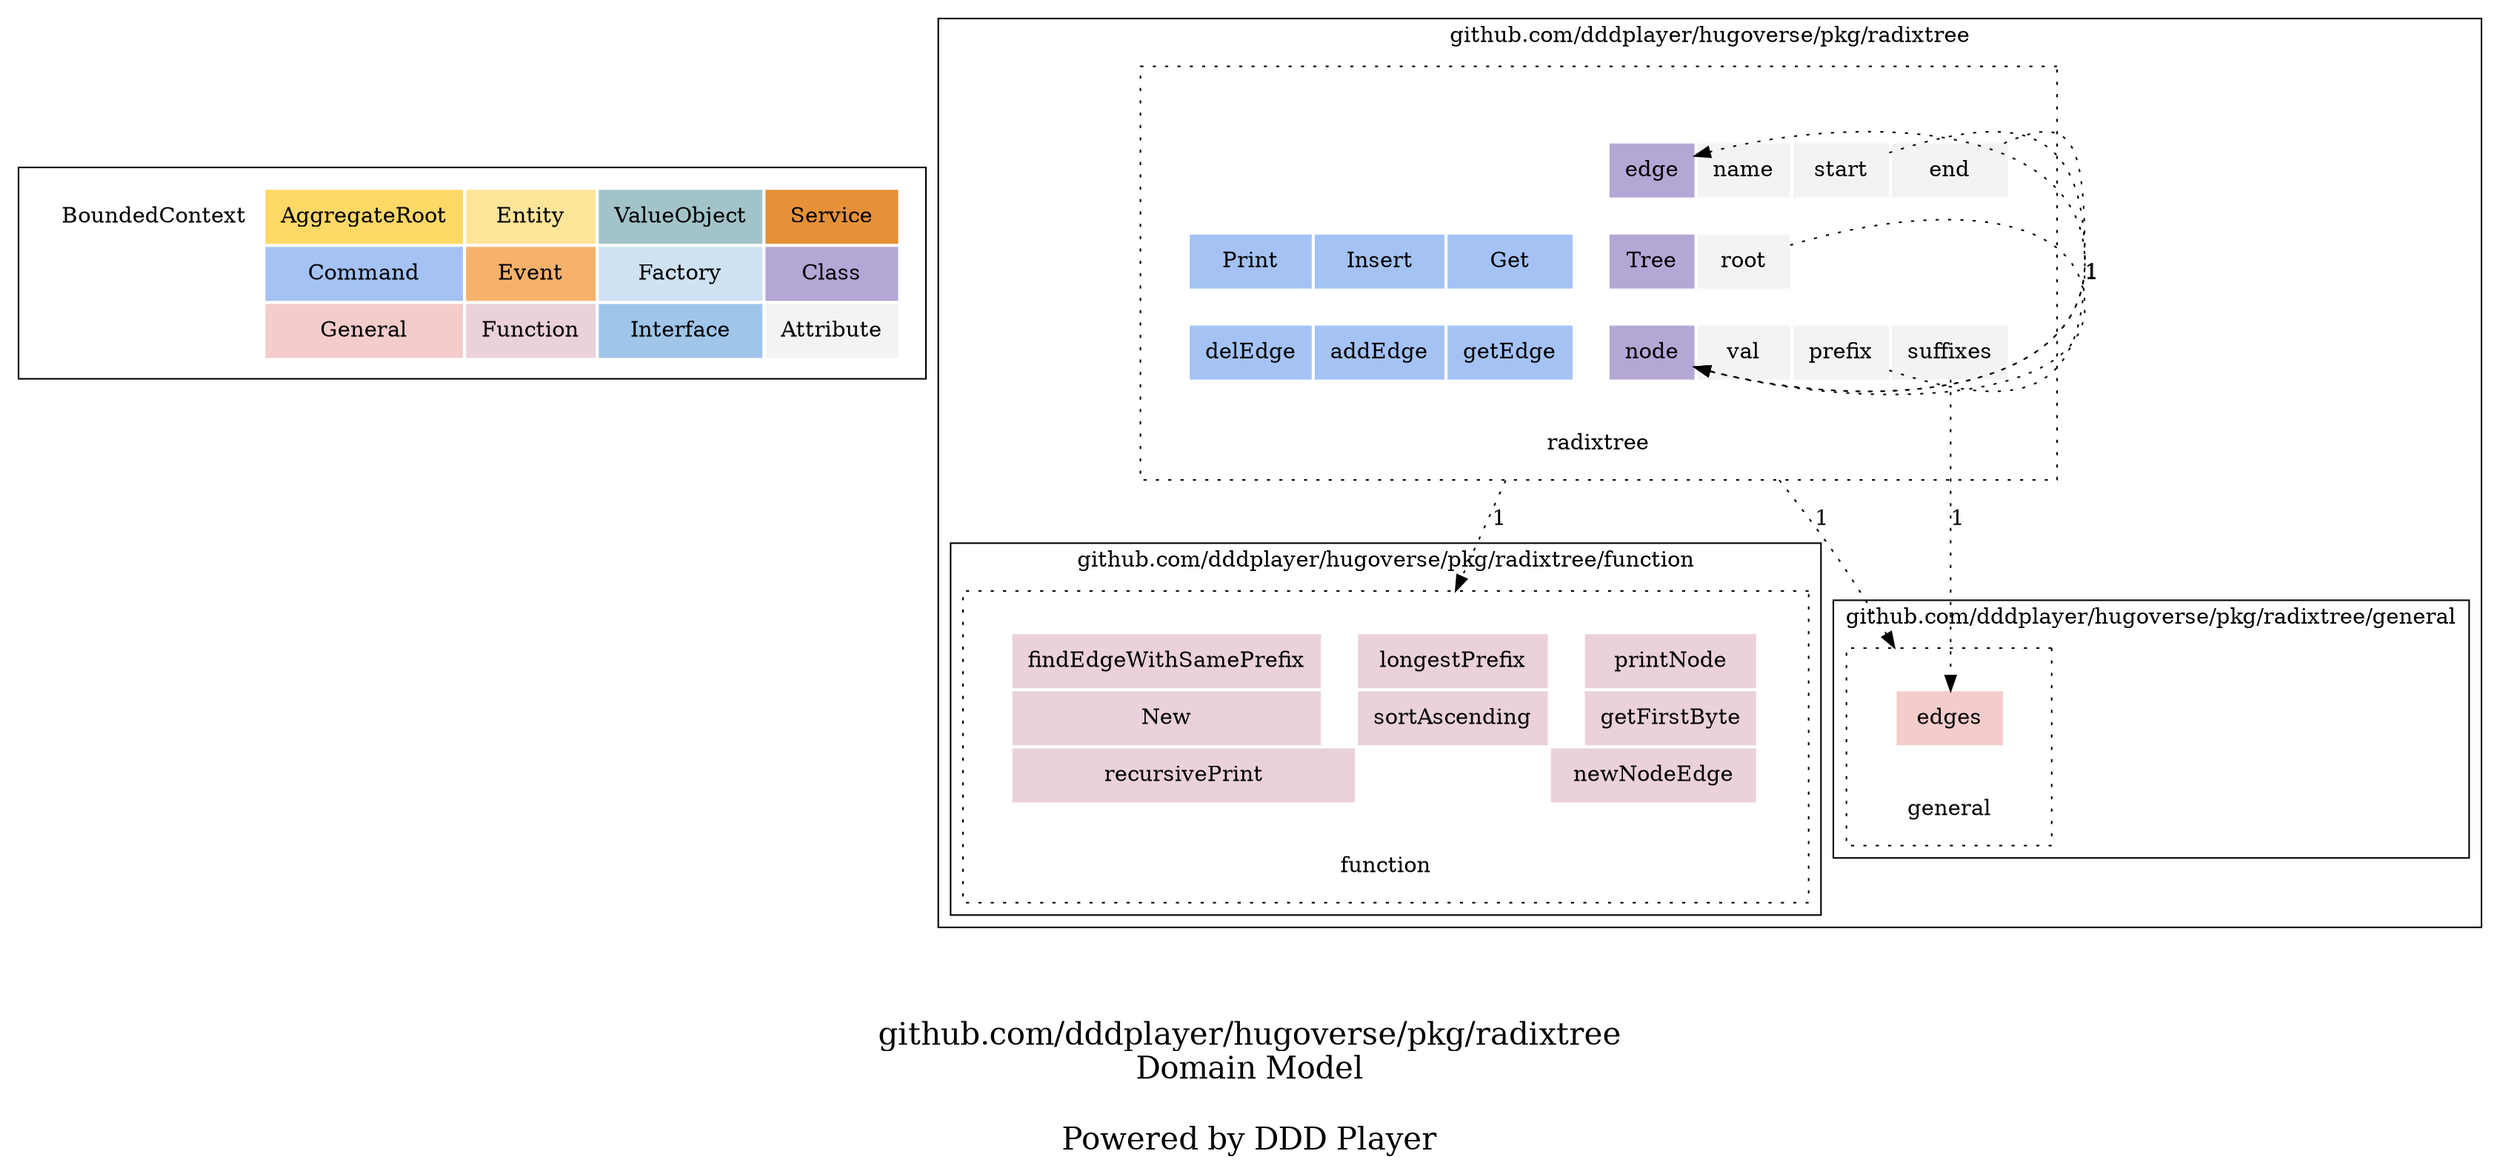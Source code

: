digraph {
	node [style=dotted shape=rect]

    subgraph cluster_ddd_concept{
		node [color=white]

        ddd_concept [label=<
        <table border="0" cellpadding="10">
		<tr>
			<td bgcolor="#ffffff00" rowspan="1" colspan="1">BoundedContext</td>
			<td bgcolor="#ffd966ff" rowspan="1" colspan="1">AggregateRoot</td>
			<td bgcolor="#ffe599ff" rowspan="1" colspan="1">Entity</td>
			<td bgcolor="#a2c4c9ff" rowspan="1" colspan="1">ValueObject</td>
			<td bgcolor="#e69138ff" rowspan="1" colspan="1">Service</td>
		</tr>
		<tr>
			<td bgcolor="white" rowspan="1" colspan="1"></td>
			<td bgcolor="#a4c2f4ff" rowspan="1" colspan="1">Command</td>
			<td bgcolor="#f6b26bff" rowspan="1" colspan="1">Event</td>
			<td bgcolor="#cfe2f3ff" rowspan="1" colspan="1">Factory</td>
			<td bgcolor="#b4a7d6ff" rowspan="1" colspan="1">Class</td>
			
		</tr>
		<tr>
			<td bgcolor="white" rowspan="1" colspan="1"></td>
			<td bgcolor="#f4ccccff" rowspan="1" colspan="1">General</td>
			<td bgcolor="#ead1dcff" rowspan="1" colspan="1">Function</td>
			<td bgcolor="#9fc5e8ff" rowspan="1" colspan="1">Interface</td>
			<td bgcolor="#f3f3f3ff" rowspan="1" colspan="1">Attribute</td>
		</tr>
        </table>
        > ]
	}

    
		subgraph cluster_ddgWHk3 {
	
		
    	ddgWHk3 [label=<
        <table border="0" cellpadding="10">
			
				<tr>
		
			<td port="first_blank_row" bgcolor="white" rowspan="1" colspan="1"></td>
	</tr>
				<tr>
		
			<td port="" bgcolor="white" rowspan="1" colspan="1"></td>
	</tr>
				<tr>
		
			<td port="" bgcolor="white" rowspan="1" colspan="1"></td>
			<td port="" bgcolor="white" rowspan="1" colspan="1"></td>
			<td port="" bgcolor="white" rowspan="1" colspan="1"></td>
			<td port="" bgcolor="white" rowspan="1" colspan="1"></td>
			<td port="" bgcolor="white" rowspan="1" colspan="1"></td>
			<td port="dBUFZN" bgcolor="#b4a7d6ff" rowspan="1" colspan="1">edge</td>
			<td port="ddVuGDV" bgcolor="#f3f3f3ff" rowspan="1" colspan="1">name</td>
			<td port="dbLQz74" bgcolor="#f3f3f3ff" rowspan="1" colspan="1">start</td>
			<td port="dmDsyZ" bgcolor="#f3f3f3ff" rowspan="1" colspan="1">end</td>
			<td port="" bgcolor="white" rowspan="1" colspan="1"></td>
	</tr>
				<tr>
		
			<td port="" bgcolor="white" rowspan="1" colspan="1"></td>
	</tr>
				<tr>
		
			<td port="" bgcolor="white" rowspan="1" colspan="1"></td>
			<td port="dbWOlIO" bgcolor="#a4c2f4ff" rowspan="1" colspan="1">Print</td>
			<td port="dcHIMyy" bgcolor="#a4c2f4ff" rowspan="1" colspan="1">Insert</td>
			<td port="deKxjqt" bgcolor="#a4c2f4ff" rowspan="1" colspan="1">Get</td>
			<td port="" bgcolor="white" rowspan="1" colspan="1"></td>
			<td port="dt5DLE" bgcolor="#b4a7d6ff" rowspan="1" colspan="1">Tree</td>
			<td port="dclI0Ej" bgcolor="#f3f3f3ff" rowspan="1" colspan="1">root</td>
			<td port="" bgcolor="white" rowspan="1" colspan="1"></td>
			<td port="" bgcolor="white" rowspan="1" colspan="1"></td>
			<td port="" bgcolor="white" rowspan="1" colspan="1"></td>
	</tr>
				<tr>
		
			<td port="" bgcolor="white" rowspan="1" colspan="1"></td>
	</tr>
				<tr>
		
			<td port="" bgcolor="white" rowspan="1" colspan="1"></td>
			<td port="dbDNbIx" bgcolor="#a4c2f4ff" rowspan="1" colspan="1">delEdge</td>
			<td port="dmx41F" bgcolor="#a4c2f4ff" rowspan="1" colspan="1">addEdge</td>
			<td port="dcujpJG" bgcolor="#a4c2f4ff" rowspan="1" colspan="1">getEdge</td>
			<td port="" bgcolor="white" rowspan="1" colspan="1"></td>
			<td port="dcvnrBE" bgcolor="#b4a7d6ff" rowspan="1" colspan="1">node</td>
			<td port="ddSI2ou" bgcolor="#f3f3f3ff" rowspan="1" colspan="1">val</td>
			<td port="dvaCYj" bgcolor="#f3f3f3ff" rowspan="1" colspan="1">prefix</td>
			<td port="ddldzoK" bgcolor="#f3f3f3ff" rowspan="1" colspan="1">suffixes</td>
			<td port="" bgcolor="white" rowspan="1" colspan="1"></td>
	</tr>
				<tr>
		
			<td port="" bgcolor="white" rowspan="1" colspan="1"></td>
	</tr>
				<tr>
		
			<td port="" bgcolor="white" rowspan="1" colspan="10">radixtree</td>
	</tr>
        </table>
        > ]
	

	label = "github.com/dddplayer/hugoverse/pkg/radixtree"

	
		subgraph cluster_dIGVl6 {
	
		
    	dIGVl6 [label=<
        <table border="0" cellpadding="10">
			
				<tr>
		
			<td port="first_blank_row" bgcolor="white" rowspan="1" colspan="1"></td>
	</tr>
				<tr>
		
			<td port="" bgcolor="white" rowspan="1" colspan="1"></td>
			<td port="ddOMDIQ" bgcolor="#f4ccccff" rowspan="1" colspan="4">edges</td>
			<td port="" bgcolor="white" rowspan="1" colspan="1"></td>
	</tr>
				<tr>
		
			<td port="" bgcolor="white" rowspan="1" colspan="1"></td>
	</tr>
				<tr>
		
			<td port="" bgcolor="white" rowspan="1" colspan="6">general</td>
	</tr>
        </table>
        > ]
	

	label = "github.com/dddplayer/hugoverse/pkg/radixtree/general"

	
    }
		subgraph cluster_ddbU50u {
	
		
    	ddbU50u [label=<
        <table border="0" cellpadding="10">
			
				<tr>
		
			<td port="first_blank_row" bgcolor="white" rowspan="1" colspan="1"></td>
	</tr>
				<tr>
		
			<td port="" bgcolor="white" rowspan="1" colspan="1"></td>
			<td port="dbcElCS" bgcolor="#ead1dcff" rowspan="1" colspan="1">findEdgeWithSamePrefix</td>
			<td port="" bgcolor="white" rowspan="1" colspan="1"></td>
			<td port="dcz3QxW" bgcolor="#ead1dcff" rowspan="1" colspan="1">longestPrefix</td>
			<td port="" bgcolor="white" rowspan="1" colspan="1"></td>
			<td port="dbsORmR" bgcolor="#ead1dcff" rowspan="1" colspan="1">printNode</td>
			<td port="" bgcolor="white" rowspan="1" colspan="1"></td>
	</tr>
				<tr>
		
			<td port="" bgcolor="white" rowspan="1" colspan="1"></td>
			<td port="devh1hO" bgcolor="#ead1dcff" rowspan="1" colspan="1">New</td>
			<td port="" bgcolor="white" rowspan="1" colspan="1"></td>
			<td port="dcQlYSU" bgcolor="#ead1dcff" rowspan="1" colspan="1">sortAscending</td>
			<td port="" bgcolor="white" rowspan="1" colspan="1"></td>
			<td port="db7K5Wm" bgcolor="#ead1dcff" rowspan="1" colspan="1">getFirstByte</td>
			<td port="" bgcolor="white" rowspan="1" colspan="1"></td>
	</tr>
				<tr>
		
			<td port="" bgcolor="white" rowspan="1" colspan="1"></td>
			<td port="ddsdHqp" bgcolor="#ead1dcff" rowspan="1" colspan="2">recursivePrint</td>
			<td port="" bgcolor="white" rowspan="1" colspan="1"></td>
			<td port="dcJC8Vj" bgcolor="#ead1dcff" rowspan="1" colspan="2">newNodeEdge</td>
			<td port="" bgcolor="white" rowspan="1" colspan="1"></td>
	</tr>
				<tr>
		
			<td port="" bgcolor="white" rowspan="1" colspan="1"></td>
	</tr>
				<tr>
		
			<td port="" bgcolor="white" rowspan="1" colspan="8">function</td>
	</tr>
        </table>
        > ]
	

	label = "github.com/dddplayer/hugoverse/pkg/radixtree/function"

	
    }
    }
		subgraph cluster_dIGVl6 {
	
		
    	dIGVl6 [label=<
        <table border="0" cellpadding="10">
			
				<tr>
		
			<td port="first_blank_row" bgcolor="white" rowspan="1" colspan="1"></td>
	</tr>
				<tr>
		
			<td port="" bgcolor="white" rowspan="1" colspan="1"></td>
			<td port="ddOMDIQ" bgcolor="#f4ccccff" rowspan="1" colspan="4">edges</td>
			<td port="" bgcolor="white" rowspan="1" colspan="1"></td>
	</tr>
				<tr>
		
			<td port="" bgcolor="white" rowspan="1" colspan="1"></td>
	</tr>
				<tr>
		
			<td port="" bgcolor="white" rowspan="1" colspan="6">general</td>
	</tr>
        </table>
        > ]
	

	label = "github.com/dddplayer/hugoverse/pkg/radixtree/general"

	
    }
		subgraph cluster_ddbU50u {
	
		
    	ddbU50u [label=<
        <table border="0" cellpadding="10">
			
				<tr>
		
			<td port="first_blank_row" bgcolor="white" rowspan="1" colspan="1"></td>
	</tr>
				<tr>
		
			<td port="" bgcolor="white" rowspan="1" colspan="1"></td>
			<td port="dbcElCS" bgcolor="#ead1dcff" rowspan="1" colspan="1">findEdgeWithSamePrefix</td>
			<td port="" bgcolor="white" rowspan="1" colspan="1"></td>
			<td port="dcz3QxW" bgcolor="#ead1dcff" rowspan="1" colspan="1">longestPrefix</td>
			<td port="" bgcolor="white" rowspan="1" colspan="1"></td>
			<td port="dbsORmR" bgcolor="#ead1dcff" rowspan="1" colspan="1">printNode</td>
			<td port="" bgcolor="white" rowspan="1" colspan="1"></td>
	</tr>
				<tr>
		
			<td port="" bgcolor="white" rowspan="1" colspan="1"></td>
			<td port="devh1hO" bgcolor="#ead1dcff" rowspan="1" colspan="1">New</td>
			<td port="" bgcolor="white" rowspan="1" colspan="1"></td>
			<td port="dcQlYSU" bgcolor="#ead1dcff" rowspan="1" colspan="1">sortAscending</td>
			<td port="" bgcolor="white" rowspan="1" colspan="1"></td>
			<td port="db7K5Wm" bgcolor="#ead1dcff" rowspan="1" colspan="1">getFirstByte</td>
			<td port="" bgcolor="white" rowspan="1" colspan="1"></td>
	</tr>
				<tr>
		
			<td port="" bgcolor="white" rowspan="1" colspan="1"></td>
			<td port="ddsdHqp" bgcolor="#ead1dcff" rowspan="1" colspan="2">recursivePrint</td>
			<td port="" bgcolor="white" rowspan="1" colspan="1"></td>
			<td port="dcJC8Vj" bgcolor="#ead1dcff" rowspan="1" colspan="2">newNodeEdge</td>
			<td port="" bgcolor="white" rowspan="1" colspan="1"></td>
	</tr>
				<tr>
		
			<td port="" bgcolor="white" rowspan="1" colspan="1"></td>
	</tr>
				<tr>
		
			<td port="" bgcolor="white" rowspan="1" colspan="8">function</td>
	</tr>
        </table>
        > ]
	

	label = "github.com/dddplayer/hugoverse/pkg/radixtree/function"

	
    }

	
		ddgWHk3:dclI0Ej -> ddgWHk3:dcvnrBE  [style=dotted arrowhead=normal label="1" tooltip="Tree.root -> node: \n\nFrom: radixtree.go (Line: 24, Column: 2) To: . (Line: -1, Column: 0)\n"]
		ddgWHk3 -> dIGVl6  [style=dotted arrowhead=normal label="1" tooltip="radixtree -> general: \n\n"]
		ddgWHk3 -> ddbU50u  [style=dotted arrowhead=normal label="1" tooltip="radixtree -> function: \n\n"]
		ddgWHk3:dvaCYj -> ddgWHk3:dBUFZN  [style=dotted arrowhead=normal label="1" tooltip="node.prefix -> edge: \n\nFrom: radixtree.go (Line: 19, Column: 2) To: . (Line: -1, Column: 0)\n"]
		ddgWHk3:ddldzoK -> dIGVl6:ddOMDIQ  [style=dotted arrowhead=normal label="1" tooltip="node.suffixes -> edges: \n\nFrom: radixtree.go (Line: 20, Column: 2) To: . (Line: -1, Column: 0)\n"]
		ddgWHk3:dbLQz74 -> ddgWHk3:dcvnrBE  [style=dotted arrowhead=normal label="1" tooltip="edge.start -> node: \n\nFrom: radixtree.go (Line: 11, Column: 2) To: . (Line: -1, Column: 0)\n"]
		ddgWHk3:dmDsyZ -> ddgWHk3:dcvnrBE  [style=dotted arrowhead=normal label="1" tooltip="edge.end -> node: \n\nFrom: radixtree.go (Line: 12, Column: 2) To: . (Line: -1, Column: 0)\n"]

	label = "\n\ngithub.com/dddplayer/hugoverse/pkg/radixtree\nDomain Model\n\nPowered by DDD Player";
    fontsize=20;
}
